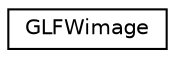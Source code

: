 digraph "Graphical Class Hierarchy"
{
 // LATEX_PDF_SIZE
  edge [fontname="Helvetica",fontsize="10",labelfontname="Helvetica",labelfontsize="10"];
  node [fontname="Helvetica",fontsize="10",shape=record];
  rankdir="LR";
  Node0 [label="GLFWimage",height=0.2,width=0.4,color="black", fillcolor="white", style="filled",URL="$structGLFWimage.html",tooltip="Image data."];
}
